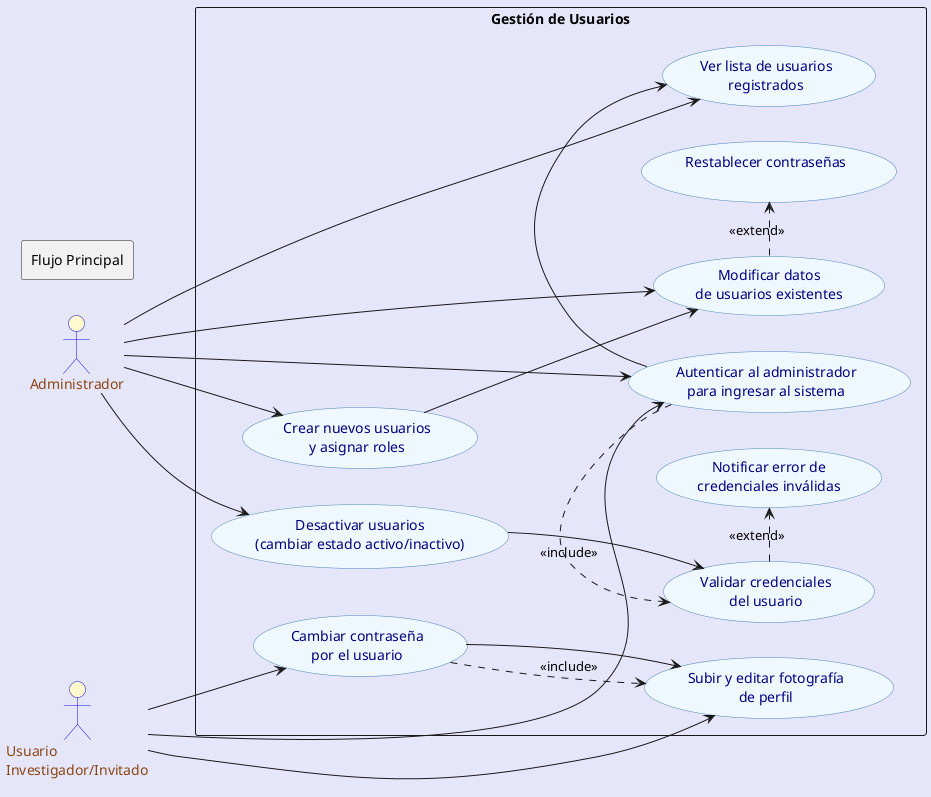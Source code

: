@startuml
skinparam packageStyle rectangle
skinparam usecase {
    BackgroundColor #F0F8FF
    BorderColor #4682B4
    FontColor #000080
}

skinparam actor {
    BackgroundColor #FFFACD
    BorderColor #120BDEFF
    FontColor #8B4513
}

left to right direction

actor "Administrador" as Admin
actor "Usuario\nInvestigador/Invitado" as User

rectangle "Gestión de Usuarios" {
    usecase "Autenticar al administrador\npara ingresar al sistema" as UC1
    usecase "Ver lista de usuarios\nregistrados" as UC2
    usecase "Crear nuevos usuarios\ny asignar roles" as UC3
    usecase "Modificar datos\nde usuarios existentes" as UC4
    usecase "Desactivar usuarios\n(cambiar estado activo/inactivo)" as UC5
    usecase "Cambiar contraseña\npor el usuario" as UC6
    usecase "Subir y editar fotografía\nde perfil" as UC7
    usecase "Validar credenciales\ndel usuario" as UC8
    usecase "Notificar error de\ncredenciales inválidas" as UC9
    usecase "Restablecer contraseñas\n" as UC10
}

' Relaciones principales
Admin --> UC1
Admin --> UC2
Admin --> UC3
Admin --> UC4
Admin --> UC5

User --> UC6
User --> UC1
User --> UC7

' Inclusiones y excepciones
UC1 .> UC8 : <<include>>
UC8 .> UC9 : <<extend>>
UC6 .> UC7 : <<include>>
UC4 .> UC10 : <<extend>>

' Alineación combinada (horizontal y vertical)
rectangle "Flujo Principal" as MainFlow {
    skinparam BackgroundColor #E6E6FA
    skinparam BorderColor #8A2BE2
    (UC1) -right-> (UC2)
    (UC3) -down-> (UC4)
    (UC5) -down-> (UC8)
    (UC6) -down-> (UC7)
}
@enduml
